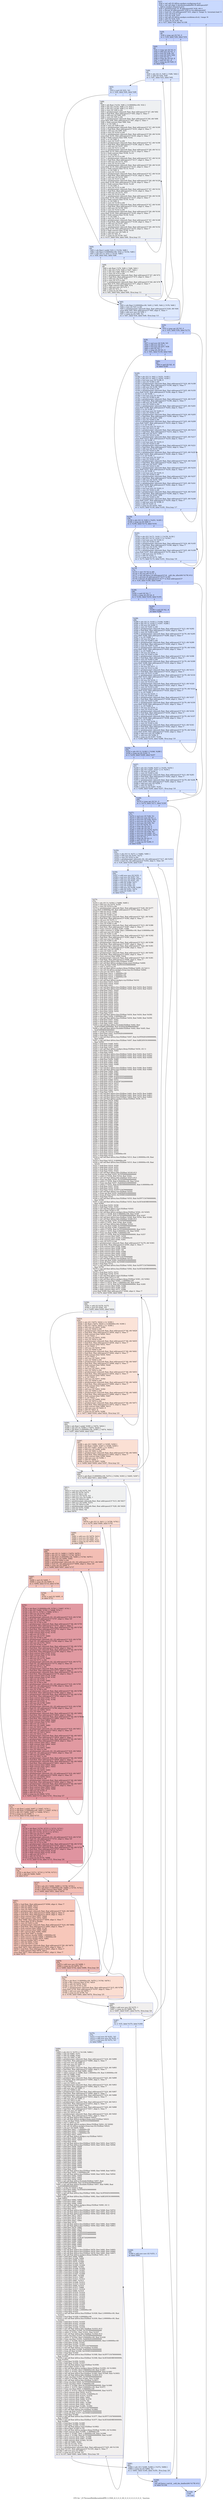digraph "CFG for '_Z17forwardPathKerneliiiiiifPfS_S_PiS0_iS_S_S_S_S0_S_S_S_S_S_S_S_S_S_' function" {
	label="CFG for '_Z17forwardPathKerneliiiiiifPfS_S_PiS0_iS_S_S_S_S0_S_S_S_S_S_S_S_S_S_' function";

	Node0x61aa9b0 [shape=record,color="#3d50c3ff", style=filled, fillcolor="#85a8fc70",label="{%27:\l  %28 = tail call i32 @llvm.amdgcn.workgroup.id.x()\l  %29 = tail call align 4 dereferenceable(64) i8 addrspace(4)*\l... @llvm.amdgcn.dispatch.ptr()\l  %30 = getelementptr i8, i8 addrspace(4)* %29, i64 4\l  %31 = bitcast i8 addrspace(4)* %30 to i16 addrspace(4)*\l  %32 = load i16, i16 addrspace(4)* %31, align 4, !range !4, !invariant.load !5\l  %33 = zext i16 %32 to i32\l  %34 = mul i32 %28, %33\l  %35 = tail call i32 @llvm.amdgcn.workitem.id.x(), !range !6\l  %36 = add i32 %34, %35\l  %37 = icmp slt i32 %36, %0\l  br i1 %37, label %38, label %1108\l|{<s0>T|<s1>F}}"];
	Node0x61aa9b0:s0 -> Node0x61ac990;
	Node0x61aa9b0:s1 -> Node0x61aca20;
	Node0x61ac990 [shape=record,color="#3d50c3ff", style=filled, fillcolor="#779af770",label="{%38:\l38:                                               \l  %39 = icmp sgt i32 %2, 0\l  br i1 %39, label %40, label %54\l|{<s0>T|<s1>F}}"];
	Node0x61ac990:s0 -> Node0x61acbf0;
	Node0x61ac990:s1 -> Node0x61acc40;
	Node0x61acbf0 [shape=record,color="#3d50c3ff", style=filled, fillcolor="#6c8ff170",label="{%40:\l40:                                               \l  %41 = icmp sgt i32 %3, 0\l  %42 = add nsw i32 %1, 1\l  %43 = mul i32 %36, %2\l  %44 = mul i32 %43, %42\l  %45 = and i32 %3, 7\l  %46 = icmp ult i32 %3, 8\l  %47 = and i32 %3, -8\l  %48 = icmp eq i32 %45, 0\l  br label %49\l}"];
	Node0x61acbf0 -> Node0x61ad230;
	Node0x61ad230 [shape=record,color="#3d50c3ff", style=filled, fillcolor="#b2ccfb70",label="{%49:\l49:                                               \l  %50 = phi i32 [ 0, %40 ], [ %86, %82 ]\l  %51 = add i32 %50, %44\l  br i1 %41, label %52, label %82\l|{<s0>T|<s1>F}}"];
	Node0x61ad230:s0 -> Node0x61ad4f0;
	Node0x61ad230:s1 -> Node0x61ad320;
	Node0x61ad4f0 [shape=record,color="#3d50c3ff", style=filled, fillcolor="#a7c5fe70",label="{%52:\l52:                                               \l  %53 = mul i32 %51, %3\l  br i1 %46, label %64, label %88\l|{<s0>T|<s1>F}}"];
	Node0x61ad4f0:s0 -> Node0x61ad6c0;
	Node0x61ad4f0:s1 -> Node0x61ad710;
	Node0x61acc40 [shape=record,color="#3d50c3ff", style=filled, fillcolor="#779af770",label="{%54:\l54:                                               \l  %55 = icmp sgt i32 %5, 0\l  br i1 %55, label %56, label %174\l|{<s0>T|<s1>F}}"];
	Node0x61acc40:s0 -> Node0x61ad8e0;
	Node0x61acc40:s1 -> Node0x61ad930;
	Node0x61ad8e0 [shape=record,color="#3d50c3ff", style=filled, fillcolor="#6c8ff170",label="{%56:\l56:                                               \l  %57 = mul nsw i32 %36, %5\l  %58 = add nsw i32 %1, 1\l  %59 = mul nsw i32 %57, %58\l  %60 = and i32 %5, 7\l  %61 = icmp ult i32 %5, 8\l  br i1 %61, label %158, label %62\l|{<s0>T|<s1>F}}"];
	Node0x61ad8e0:s0 -> Node0x61add40;
	Node0x61ad8e0:s1 -> Node0x61add90;
	Node0x61add90 [shape=record,color="#3d50c3ff", style=filled, fillcolor="#6282ea70",label="{%62:\l62:                                               \l  %63 = and i32 %5, -8\l  br label %185\l}"];
	Node0x61add90 -> Node0x61adf60;
	Node0x61ad6c0 [shape=record,color="#3d50c3ff", style=filled, fillcolor="#a7c5fe70",label="{%64:\l64:                                               \l  %65 = phi float [ undef, %52 ], [ %154, %88 ]\l  %66 = phi float [ 0.000000e+00, %52 ], [ %154, %88 ]\l  %67 = phi i32 [ 0, %52 ], [ %155, %88 ]\l  br i1 %48, label %82, label %68\l|{<s0>T|<s1>F}}"];
	Node0x61ad6c0:s0 -> Node0x61ad320;
	Node0x61ad6c0:s1 -> Node0x61af340;
	Node0x61af340 [shape=record,color="#3d50c3ff", style=filled, fillcolor="#dbdcde70",label="{%68:\l68:                                               \l  %69 = phi float [ %78, %68 ], [ %66, %64 ]\l  %70 = phi i32 [ %79, %68 ], [ %67, %64 ]\l  %71 = phi i32 [ %80, %68 ], [ 0, %64 ]\l  %72 = zext i32 %70 to i64\l  %73 = getelementptr inbounds float, float addrspace(1)* %7, i64 %72\l  %74 = load float, float addrspace(1)* %73, align 4, !tbaa !7\l  %75 = add nsw i32 %70, %53\l  %76 = sext i32 %75 to i64\l  %77 = getelementptr inbounds float, float addrspace(1)* %8, i64 %76\l  store float %74, float addrspace(1)* %77, align 4, !tbaa !7\l  %78 = fadd contract float %69, %74\l  %79 = add nuw nsw i32 %70, 1\l  %80 = add i32 %71, 1\l  %81 = icmp eq i32 %80, %45\l  br i1 %81, label %82, label %68, !llvm.loop !11\l|{<s0>T|<s1>F}}"];
	Node0x61af340:s0 -> Node0x61ad320;
	Node0x61af340:s1 -> Node0x61af340;
	Node0x61ad320 [shape=record,color="#3d50c3ff", style=filled, fillcolor="#b2ccfb70",label="{%82:\l82:                                               \l  %83 = phi float [ 0.000000e+00, %49 ], [ %65, %64 ], [ %78, %68 ]\l  %84 = sext i32 %51 to i64\l  %85 = getelementptr inbounds float, float addrspace(1)* %26, i64 %84\l  store float %83, float addrspace(1)* %85, align 4, !tbaa !7\l  %86 = add nuw nsw i32 %50, 1\l  %87 = icmp eq i32 %86, %2\l  br i1 %87, label %54, label %49, !llvm.loop !13\l|{<s0>T|<s1>F}}"];
	Node0x61ad320:s0 -> Node0x61acc40;
	Node0x61ad320:s1 -> Node0x61ad230;
	Node0x61ad710 [shape=record,color="#3d50c3ff", style=filled, fillcolor="#d9dce170",label="{%88:\l88:                                               \l  %89 = phi float [ %154, %88 ], [ 0.000000e+00, %52 ]\l  %90 = phi i32 [ %155, %88 ], [ 0, %52 ]\l  %91 = phi i32 [ %156, %88 ], [ 0, %52 ]\l  %92 = zext i32 %90 to i64\l  %93 = getelementptr inbounds float, float addrspace(1)* %7, i64 %92\l  %94 = load float, float addrspace(1)* %93, align 4, !tbaa !7\l  %95 = add nsw i32 %90, %53\l  %96 = sext i32 %95 to i64\l  %97 = getelementptr inbounds float, float addrspace(1)* %8, i64 %96\l  store float %94, float addrspace(1)* %97, align 4, !tbaa !7\l  %98 = fadd contract float %89, %94\l  %99 = or i32 %90, 1\l  %100 = zext i32 %99 to i64\l  %101 = getelementptr inbounds float, float addrspace(1)* %7, i64 %100\l  %102 = load float, float addrspace(1)* %101, align 4, !tbaa !7\l  %103 = add nsw i32 %99, %53\l  %104 = sext i32 %103 to i64\l  %105 = getelementptr inbounds float, float addrspace(1)* %8, i64 %104\l  store float %102, float addrspace(1)* %105, align 4, !tbaa !7\l  %106 = fadd contract float %98, %102\l  %107 = or i32 %90, 2\l  %108 = zext i32 %107 to i64\l  %109 = getelementptr inbounds float, float addrspace(1)* %7, i64 %108\l  %110 = load float, float addrspace(1)* %109, align 4, !tbaa !7\l  %111 = add nsw i32 %107, %53\l  %112 = sext i32 %111 to i64\l  %113 = getelementptr inbounds float, float addrspace(1)* %8, i64 %112\l  store float %110, float addrspace(1)* %113, align 4, !tbaa !7\l  %114 = fadd contract float %106, %110\l  %115 = or i32 %90, 3\l  %116 = zext i32 %115 to i64\l  %117 = getelementptr inbounds float, float addrspace(1)* %7, i64 %116\l  %118 = load float, float addrspace(1)* %117, align 4, !tbaa !7\l  %119 = add nsw i32 %115, %53\l  %120 = sext i32 %119 to i64\l  %121 = getelementptr inbounds float, float addrspace(1)* %8, i64 %120\l  store float %118, float addrspace(1)* %121, align 4, !tbaa !7\l  %122 = fadd contract float %114, %118\l  %123 = or i32 %90, 4\l  %124 = zext i32 %123 to i64\l  %125 = getelementptr inbounds float, float addrspace(1)* %7, i64 %124\l  %126 = load float, float addrspace(1)* %125, align 4, !tbaa !7\l  %127 = add nsw i32 %123, %53\l  %128 = sext i32 %127 to i64\l  %129 = getelementptr inbounds float, float addrspace(1)* %8, i64 %128\l  store float %126, float addrspace(1)* %129, align 4, !tbaa !7\l  %130 = fadd contract float %122, %126\l  %131 = or i32 %90, 5\l  %132 = zext i32 %131 to i64\l  %133 = getelementptr inbounds float, float addrspace(1)* %7, i64 %132\l  %134 = load float, float addrspace(1)* %133, align 4, !tbaa !7\l  %135 = add nsw i32 %131, %53\l  %136 = sext i32 %135 to i64\l  %137 = getelementptr inbounds float, float addrspace(1)* %8, i64 %136\l  store float %134, float addrspace(1)* %137, align 4, !tbaa !7\l  %138 = fadd contract float %130, %134\l  %139 = or i32 %90, 6\l  %140 = zext i32 %139 to i64\l  %141 = getelementptr inbounds float, float addrspace(1)* %7, i64 %140\l  %142 = load float, float addrspace(1)* %141, align 4, !tbaa !7\l  %143 = add nsw i32 %139, %53\l  %144 = sext i32 %143 to i64\l  %145 = getelementptr inbounds float, float addrspace(1)* %8, i64 %144\l  store float %142, float addrspace(1)* %145, align 4, !tbaa !7\l  %146 = fadd contract float %138, %142\l  %147 = or i32 %90, 7\l  %148 = zext i32 %147 to i64\l  %149 = getelementptr inbounds float, float addrspace(1)* %7, i64 %148\l  %150 = load float, float addrspace(1)* %149, align 4, !tbaa !7\l  %151 = add nsw i32 %147, %53\l  %152 = sext i32 %151 to i64\l  %153 = getelementptr inbounds float, float addrspace(1)* %8, i64 %152\l  store float %150, float addrspace(1)* %153, align 4, !tbaa !7\l  %154 = fadd contract float %146, %150\l  %155 = add nuw nsw i32 %90, 8\l  %156 = add i32 %91, 8\l  %157 = icmp eq i32 %156, %47\l  br i1 %157, label %64, label %88, !llvm.loop !15\l|{<s0>T|<s1>F}}"];
	Node0x61ad710:s0 -> Node0x61ad6c0;
	Node0x61ad710:s1 -> Node0x61ad710;
	Node0x61add40 [shape=record,color="#3d50c3ff", style=filled, fillcolor="#6c8ff170",label="{%158:\l158:                                              \l  %159 = phi i32 [ 0, %56 ], [ %251, %185 ]\l  %160 = icmp eq i32 %60, 0\l  br i1 %160, label %174, label %161\l|{<s0>T|<s1>F}}"];
	Node0x61add40:s0 -> Node0x61ad930;
	Node0x61add40:s1 -> Node0x61b3ba0;
	Node0x61b3ba0 [shape=record,color="#3d50c3ff", style=filled, fillcolor="#a7c5fe70",label="{%161:\l161:                                              \l  %162 = phi i32 [ %171, %161 ], [ %159, %158 ]\l  %163 = phi i32 [ %172, %161 ], [ 0, %158 ]\l  %164 = mul nuw nsw i32 %162, 6\l  %165 = zext i32 %164 to i64\l  %166 = getelementptr inbounds float, float addrspace(1)* %16, i64 %165\l  %167 = load float, float addrspace(1)* %166, align 4, !tbaa !7\l  %168 = add nsw i32 %162, %59\l  %169 = sext i32 %168 to i64\l  %170 = getelementptr inbounds float, float addrspace(1)* %25, i64 %169\l  store float %167, float addrspace(1)* %170, align 4, !tbaa !7\l  %171 = add nuw nsw i32 %162, 1\l  %172 = add i32 %163, 1\l  %173 = icmp eq i32 %172, %60\l  br i1 %173, label %174, label %161, !llvm.loop !16\l|{<s0>T|<s1>F}}"];
	Node0x61b3ba0:s0 -> Node0x61ad930;
	Node0x61b3ba0:s1 -> Node0x61b3ba0;
	Node0x61ad930 [shape=record,color="#3d50c3ff", style=filled, fillcolor="#779af770",label="{%174:\l174:                                              \l  %175 = sext i32 %2 to i64\l  %176 = shl nsw i64 %175, 2\l  %177 = tail call fastcc i8 addrspace(1)* @__ockl_dm_alloc(i64 %176) #12\l  %178 = ptrtoint i8 addrspace(1)* %177 to i64\l  %179 = bitcast i8 addrspace(1)* %177 to float addrspace(1)*\l  br i1 %39, label %180, label %269\l|{<s0>T|<s1>F}}"];
	Node0x61ad930:s0 -> Node0x61b4900;
	Node0x61ad930:s1 -> Node0x61b4990;
	Node0x61b4900 [shape=record,color="#3d50c3ff", style=filled, fillcolor="#6c8ff170",label="{%180:\l180:                                              \l  %181 = and i32 %2, 7\l  %182 = icmp ult i32 %2, 8\l  br i1 %182, label %254, label %183\l|{<s0>T|<s1>F}}"];
	Node0x61b4900:s0 -> Node0x61b4bf0;
	Node0x61b4900:s1 -> Node0x61b4c40;
	Node0x61b4c40 [shape=record,color="#3d50c3ff", style=filled, fillcolor="#6282ea70",label="{%183:\l183:                                              \l  %184 = and i32 %2, -8\l  br label %288\l}"];
	Node0x61b4c40 -> Node0x61b4e10;
	Node0x61adf60 [shape=record,color="#3d50c3ff", style=filled, fillcolor="#a5c3fe70",label="{%185:\l185:                                              \l  %186 = phi i32 [ 0, %62 ], [ %251, %185 ]\l  %187 = phi i32 [ 0, %62 ], [ %252, %185 ]\l  %188 = mul nuw nsw i32 %186, 6\l  %189 = zext i32 %188 to i64\l  %190 = getelementptr inbounds float, float addrspace(1)* %16, i64 %189\l  %191 = load float, float addrspace(1)* %190, align 4, !tbaa !7\l  %192 = add nsw i32 %186, %59\l  %193 = sext i32 %192 to i64\l  %194 = getelementptr inbounds float, float addrspace(1)* %25, i64 %193\l  store float %191, float addrspace(1)* %194, align 4, !tbaa !7\l  %195 = or i32 %186, 1\l  %196 = mul nuw nsw i32 %195, 6\l  %197 = zext i32 %196 to i64\l  %198 = getelementptr inbounds float, float addrspace(1)* %16, i64 %197\l  %199 = load float, float addrspace(1)* %198, align 4, !tbaa !7\l  %200 = add nsw i32 %195, %59\l  %201 = sext i32 %200 to i64\l  %202 = getelementptr inbounds float, float addrspace(1)* %25, i64 %201\l  store float %199, float addrspace(1)* %202, align 4, !tbaa !7\l  %203 = or i32 %186, 2\l  %204 = mul nuw nsw i32 %203, 6\l  %205 = zext i32 %204 to i64\l  %206 = getelementptr inbounds float, float addrspace(1)* %16, i64 %205\l  %207 = load float, float addrspace(1)* %206, align 4, !tbaa !7\l  %208 = add nsw i32 %203, %59\l  %209 = sext i32 %208 to i64\l  %210 = getelementptr inbounds float, float addrspace(1)* %25, i64 %209\l  store float %207, float addrspace(1)* %210, align 4, !tbaa !7\l  %211 = or i32 %186, 3\l  %212 = mul nuw nsw i32 %211, 6\l  %213 = zext i32 %212 to i64\l  %214 = getelementptr inbounds float, float addrspace(1)* %16, i64 %213\l  %215 = load float, float addrspace(1)* %214, align 4, !tbaa !7\l  %216 = add nsw i32 %211, %59\l  %217 = sext i32 %216 to i64\l  %218 = getelementptr inbounds float, float addrspace(1)* %25, i64 %217\l  store float %215, float addrspace(1)* %218, align 4, !tbaa !7\l  %219 = or i32 %186, 4\l  %220 = mul nuw nsw i32 %219, 6\l  %221 = zext i32 %220 to i64\l  %222 = getelementptr inbounds float, float addrspace(1)* %16, i64 %221\l  %223 = load float, float addrspace(1)* %222, align 4, !tbaa !7\l  %224 = add nsw i32 %219, %59\l  %225 = sext i32 %224 to i64\l  %226 = getelementptr inbounds float, float addrspace(1)* %25, i64 %225\l  store float %223, float addrspace(1)* %226, align 4, !tbaa !7\l  %227 = or i32 %186, 5\l  %228 = mul nuw nsw i32 %227, 6\l  %229 = zext i32 %228 to i64\l  %230 = getelementptr inbounds float, float addrspace(1)* %16, i64 %229\l  %231 = load float, float addrspace(1)* %230, align 4, !tbaa !7\l  %232 = add nsw i32 %227, %59\l  %233 = sext i32 %232 to i64\l  %234 = getelementptr inbounds float, float addrspace(1)* %25, i64 %233\l  store float %231, float addrspace(1)* %234, align 4, !tbaa !7\l  %235 = or i32 %186, 6\l  %236 = mul nuw nsw i32 %235, 6\l  %237 = zext i32 %236 to i64\l  %238 = getelementptr inbounds float, float addrspace(1)* %16, i64 %237\l  %239 = load float, float addrspace(1)* %238, align 4, !tbaa !7\l  %240 = add nsw i32 %235, %59\l  %241 = sext i32 %240 to i64\l  %242 = getelementptr inbounds float, float addrspace(1)* %25, i64 %241\l  store float %239, float addrspace(1)* %242, align 4, !tbaa !7\l  %243 = or i32 %186, 7\l  %244 = mul nuw nsw i32 %243, 6\l  %245 = zext i32 %244 to i64\l  %246 = getelementptr inbounds float, float addrspace(1)* %16, i64 %245\l  %247 = load float, float addrspace(1)* %246, align 4, !tbaa !7\l  %248 = add nsw i32 %243, %59\l  %249 = sext i32 %248 to i64\l  %250 = getelementptr inbounds float, float addrspace(1)* %25, i64 %249\l  store float %247, float addrspace(1)* %250, align 4, !tbaa !7\l  %251 = add nuw nsw i32 %186, 8\l  %252 = add i32 %187, 8\l  %253 = icmp eq i32 %252, %63\l  br i1 %253, label %158, label %185, !llvm.loop !17\l|{<s0>T|<s1>F}}"];
	Node0x61adf60:s0 -> Node0x61add40;
	Node0x61adf60:s1 -> Node0x61adf60;
	Node0x61b4bf0 [shape=record,color="#3d50c3ff", style=filled, fillcolor="#6c8ff170",label="{%254:\l254:                                              \l  %255 = phi i32 [ 0, %180 ], [ %346, %288 ]\l  %256 = icmp eq i32 %181, 0\l  br i1 %256, label %269, label %257\l|{<s0>T|<s1>F}}"];
	Node0x61b4bf0:s0 -> Node0x61b4990;
	Node0x61b4bf0:s1 -> Node0x61b2310;
	Node0x61b2310 [shape=record,color="#3d50c3ff", style=filled, fillcolor="#a7c5fe70",label="{%257:\l257:                                              \l  %258 = phi i32 [ %266, %257 ], [ %255, %254 ]\l  %259 = phi i32 [ %267, %257 ], [ 0, %254 ]\l  %260 = shl nsw i32 %258, 3\l  %261 = zext i32 %260 to i64\l  %262 = getelementptr inbounds float, float addrspace(1)* %13, i64 %261\l  %263 = load float, float addrspace(1)* %262, align 4, !tbaa !7\l  %264 = zext i32 %258 to i64\l  %265 = getelementptr inbounds float, float addrspace(1)* %179, i64 %264\l  store float %263, float addrspace(1)* %265, align 4, !tbaa !7\l  %266 = add nuw nsw i32 %258, 1\l  %267 = add i32 %259, 1\l  %268 = icmp eq i32 %267, %181\l  br i1 %268, label %269, label %257, !llvm.loop !18\l|{<s0>T|<s1>F}}"];
	Node0x61b2310:s0 -> Node0x61b4990;
	Node0x61b2310:s1 -> Node0x61b2310;
	Node0x61b4990 [shape=record,color="#3d50c3ff", style=filled, fillcolor="#779af770",label="{%269:\l269:                                              \l  %270 = icmp sgt i32 %1, 0\l  br i1 %270, label %271, label %349\l|{<s0>T|<s1>F}}"];
	Node0x61b4990:s0 -> Node0x61b8ce0;
	Node0x61b4990:s1 -> Node0x61b8d30;
	Node0x61b8ce0 [shape=record,color="#3d50c3ff", style=filled, fillcolor="#6c8ff170",label="{%271:\l271:                                              \l  %272 = mul nsw i32 %36, %1\l  %273 = add nuw nsw i32 %1, 1\l  %274 = mul nsw i32 %36, %273\l  %275 = mul nsw i32 %274, %2\l  %276 = mul nsw i32 %36, %2\l  %277 = mul i32 %276, %1\l  %278 = icmp sgt i32 %3, 0\l  %279 = icmp sgt i32 %4, 0\l  %280 = mul nsw i32 %276, %273\l  %281 = mul nsw i32 %36, %5\l  %282 = mul nsw i32 %281, %1\l  %283 = mul nsw i32 %281, %273\l  %284 = and i32 %3, 7\l  %285 = icmp ult i32 %3, 8\l  %286 = and i32 %3, -8\l  %287 = icmp eq i32 %284, 0\l  br label %350\l}"];
	Node0x61b8ce0 -> Node0x61b9770;
	Node0x61b4e10 [shape=record,color="#3d50c3ff", style=filled, fillcolor="#a5c3fe70",label="{%288:\l288:                                              \l  %289 = phi i32 [ 0, %183 ], [ %346, %288 ]\l  %290 = phi i32 [ 0, %183 ], [ %347, %288 ]\l  %291 = shl nsw i32 %289, 3\l  %292 = zext i32 %291 to i64\l  %293 = getelementptr inbounds float, float addrspace(1)* %13, i64 %292\l  %294 = load float, float addrspace(1)* %293, align 4, !tbaa !7\l  %295 = zext i32 %289 to i64\l  %296 = getelementptr inbounds float, float addrspace(1)* %179, i64 %295\l  store float %294, float addrspace(1)* %296, align 4, !tbaa !7\l  %297 = or i32 %289, 1\l  %298 = shl nsw i32 %297, 3\l  %299 = zext i32 %298 to i64\l  %300 = getelementptr inbounds float, float addrspace(1)* %13, i64 %299\l  %301 = load float, float addrspace(1)* %300, align 4, !tbaa !7\l  %302 = zext i32 %297 to i64\l  %303 = getelementptr inbounds float, float addrspace(1)* %179, i64 %302\l  store float %301, float addrspace(1)* %303, align 4, !tbaa !7\l  %304 = or i32 %289, 2\l  %305 = shl nsw i32 %304, 3\l  %306 = zext i32 %305 to i64\l  %307 = getelementptr inbounds float, float addrspace(1)* %13, i64 %306\l  %308 = load float, float addrspace(1)* %307, align 4, !tbaa !7\l  %309 = zext i32 %304 to i64\l  %310 = getelementptr inbounds float, float addrspace(1)* %179, i64 %309\l  store float %308, float addrspace(1)* %310, align 4, !tbaa !7\l  %311 = or i32 %289, 3\l  %312 = shl nsw i32 %311, 3\l  %313 = zext i32 %312 to i64\l  %314 = getelementptr inbounds float, float addrspace(1)* %13, i64 %313\l  %315 = load float, float addrspace(1)* %314, align 4, !tbaa !7\l  %316 = zext i32 %311 to i64\l  %317 = getelementptr inbounds float, float addrspace(1)* %179, i64 %316\l  store float %315, float addrspace(1)* %317, align 4, !tbaa !7\l  %318 = or i32 %289, 4\l  %319 = shl nsw i32 %318, 3\l  %320 = zext i32 %319 to i64\l  %321 = getelementptr inbounds float, float addrspace(1)* %13, i64 %320\l  %322 = load float, float addrspace(1)* %321, align 4, !tbaa !7\l  %323 = zext i32 %318 to i64\l  %324 = getelementptr inbounds float, float addrspace(1)* %179, i64 %323\l  store float %322, float addrspace(1)* %324, align 4, !tbaa !7\l  %325 = or i32 %289, 5\l  %326 = shl nsw i32 %325, 3\l  %327 = zext i32 %326 to i64\l  %328 = getelementptr inbounds float, float addrspace(1)* %13, i64 %327\l  %329 = load float, float addrspace(1)* %328, align 4, !tbaa !7\l  %330 = zext i32 %325 to i64\l  %331 = getelementptr inbounds float, float addrspace(1)* %179, i64 %330\l  store float %329, float addrspace(1)* %331, align 4, !tbaa !7\l  %332 = or i32 %289, 6\l  %333 = shl nsw i32 %332, 3\l  %334 = zext i32 %333 to i64\l  %335 = getelementptr inbounds float, float addrspace(1)* %13, i64 %334\l  %336 = load float, float addrspace(1)* %335, align 4, !tbaa !7\l  %337 = zext i32 %332 to i64\l  %338 = getelementptr inbounds float, float addrspace(1)* %179, i64 %337\l  store float %336, float addrspace(1)* %338, align 4, !tbaa !7\l  %339 = or i32 %289, 7\l  %340 = shl nsw i32 %339, 3\l  %341 = zext i32 %340 to i64\l  %342 = getelementptr inbounds float, float addrspace(1)* %13, i64 %341\l  %343 = load float, float addrspace(1)* %342, align 4, !tbaa !7\l  %344 = zext i32 %339 to i64\l  %345 = getelementptr inbounds float, float addrspace(1)* %179, i64 %344\l  store float %343, float addrspace(1)* %345, align 4, !tbaa !7\l  %346 = add nuw nsw i32 %289, 8\l  %347 = add nuw i32 %290, 8\l  %348 = icmp eq i32 %347, %184\l  br i1 %348, label %254, label %288, !llvm.loop !19\l|{<s0>T|<s1>F}}"];
	Node0x61b4e10:s0 -> Node0x61b4bf0;
	Node0x61b4e10:s1 -> Node0x61b4e10;
	Node0x61b8d30 [shape=record,color="#3d50c3ff", style=filled, fillcolor="#779af770",label="{%349:\l349:                                              \l  tail call fastcc void @__ockl_dm_dealloc(i64 %178) #12\l  br label %1108\l}"];
	Node0x61b8d30 -> Node0x61aca20;
	Node0x61b9770 [shape=record,color="#3d50c3ff", style=filled, fillcolor="#b2ccfb70",label="{%350:\l350:                                              \l  %351 = phi i32 [ 0, %271 ], [ %882, %881 ]\l  %352 = add nsw i32 %351, %272\l  %353 = sext i32 %352 to i64\l  %354 = getelementptr inbounds i32, i32 addrspace(1)* %17, i64 %353\l  %355 = load i32, i32 addrspace(1)* %354, align 4, !tbaa !20\l  br i1 %39, label %356, label %367\l|{<s0>T|<s1>F}}"];
	Node0x61b9770:s0 -> Node0x61bd520;
	Node0x61b9770:s1 -> Node0x61bd5b0;
	Node0x61bd520 [shape=record,color="#3d50c3ff", style=filled, fillcolor="#a7c5fe70",label="{%356:\l356:                                              \l  %357 = add nuw nsw i32 %351, 1\l  %358 = mul nsw i32 %357, %2\l  %359 = add nsw i32 %358, %275\l  %360 = mul nsw i32 %351, %2\l  %361 = add i32 %360, %277\l  %362 = mul i32 %361, %3\l  %363 = mul i32 %359, %3\l  %364 = add nsw i32 %358, %280\l  %365 = add i32 %351, %274\l  %366 = mul i32 %365, %2\l  br label %374\l}"];
	Node0x61bd520 -> Node0x61bdc90;
	Node0x61bd5b0 [shape=record,color="#3d50c3ff", style=filled, fillcolor="#b2ccfb70",label="{%367:\l367:                                              \l  br i1 %55, label %370, label %368\l|{<s0>T|<s1>F}}"];
	Node0x61bd5b0:s0 -> Node0x61bdd50;
	Node0x61bd5b0:s1 -> Node0x61bdda0;
	Node0x61bdda0 [shape=record,color="#3d50c3ff", style=filled, fillcolor="#9ebeff70",label="{%368:\l368:                                              \l  %369 = add nuw nsw i32 %351, 1\l  br label %881\l}"];
	Node0x61bdda0 -> Node0x61bd090;
	Node0x61bdd50 [shape=record,color="#3d50c3ff", style=filled, fillcolor="#a7c5fe70",label="{%370:\l370:                                              \l  %371 = mul nsw i32 %351, %5\l  %372 = add nuw nsw i32 %351, 1\l  %373 = mul nsw i32 %372, %5\l  br label %884\l}"];
	Node0x61bdd50 -> Node0x61be190;
	Node0x61bdc90 [shape=record,color="#3d50c3ff", style=filled, fillcolor="#e0dbd870",label="{%374:\l374:                                              \l  %375 = phi i32 [ 0, %356 ], [ %686, %685 ]\l  %376 = add nsw i32 %375, %359\l  %377 = sext i32 %376 to i64\l  %378 = getelementptr inbounds float, float addrspace(1)* %26, i64 %377\l  store float 0.000000e+00, float addrspace(1)* %378, align 4, !tbaa !7\l  %379 = add i32 %375, %360\l  %380 = add i32 %379, %277\l  %381 = sext i32 %380 to i64\l  %382 = getelementptr inbounds float, float addrspace(1)* %21, i64 %381\l  %383 = load float, float addrspace(1)* %382, align 4, !tbaa !7\l  %384 = shl nsw i32 %375, 3\l  %385 = add nuw nsw i32 %384, 5\l  %386 = zext i32 %385 to i64\l  %387 = getelementptr inbounds float, float addrspace(1)* %13, i64 %386\l  %388 = load float, float addrspace(1)* %387, align 4, !tbaa !7\l  %389 = fcmp contract olt float %383, %388\l  %390 = select contract i1 %389, float 1.000000e+00, float 0.000000e+00\l  %391 = add nuw nsw i32 %384, 1\l  %392 = zext i32 %391 to i64\l  %393 = getelementptr inbounds float, float addrspace(1)* %13, i64 %392\l  %394 = load float, float addrspace(1)* %393, align 4, !tbaa !7\l  %395 = add nuw nsw i32 %384, 4\l  %396 = zext i32 %395 to i64\l  %397 = getelementptr inbounds float, float addrspace(1)* %13, i64 %396\l  %398 = load float, float addrspace(1)* %397, align 4, !tbaa !7\l  %399 = getelementptr inbounds float, float addrspace(1)* %22, i64 %381\l  %400 = load float, float addrspace(1)* %399, align 4, !tbaa !7\l  %401 = add nuw nsw i32 %384, 2\l  %402 = zext i32 %401 to i64\l  %403 = getelementptr inbounds float, float addrspace(1)* %13, i64 %402\l  %404 = load float, float addrspace(1)* %403, align 4, !tbaa !7\l  %405 = fmul contract float %400, %404\l  %406 = getelementptr inbounds float, float addrspace(1)* %23, i64 %381\l  %407 = load float, float addrspace(1)* %406, align 4, !tbaa !7\l  %408 = tail call float @llvm.fabs.f32(float %388)\l  %409 = tail call float @llvm.amdgcn.frexp.mant.f32(float %408)\l  %410 = fcmp olt float %409, 0x3FE5555560000000\l  %411 = zext i1 %410 to i32\l  %412 = tail call float @llvm.amdgcn.ldexp.f32(float %409, i32 %411)\l  %413 = tail call i32 @llvm.amdgcn.frexp.exp.i32.f32(float %408)\l  %414 = sub nsw i32 %413, %411\l  %415 = fadd float %412, -1.000000e+00\l  %416 = fadd float %412, 1.000000e+00\l  %417 = fadd float %416, -1.000000e+00\l  %418 = fsub float %412, %417\l  %419 = tail call float @llvm.amdgcn.rcp.f32(float %416)\l  %420 = fmul float %415, %419\l  %421 = fmul float %416, %420\l  %422 = fneg float %421\l  %423 = tail call float @llvm.fma.f32(float %420, float %416, float %422)\l  %424 = tail call float @llvm.fma.f32(float %420, float %418, float %423)\l  %425 = fadd float %421, %424\l  %426 = fsub float %425, %421\l  %427 = fsub float %424, %426\l  %428 = fsub float %415, %425\l  %429 = fsub float %415, %428\l  %430 = fsub float %429, %425\l  %431 = fsub float %430, %427\l  %432 = fadd float %428, %431\l  %433 = fmul float %419, %432\l  %434 = fadd float %420, %433\l  %435 = fsub float %434, %420\l  %436 = fsub float %433, %435\l  %437 = fmul float %434, %434\l  %438 = fneg float %437\l  %439 = tail call float @llvm.fma.f32(float %434, float %434, float %438)\l  %440 = fmul float %436, 2.000000e+00\l  %441 = tail call float @llvm.fma.f32(float %434, float %440, float %439)\l  %442 = fadd float %437, %441\l  %443 = fsub float %442, %437\l  %444 = fsub float %441, %443\l  %445 = tail call float @llvm.fmuladd.f32(float %442, float\l... 0x3FCED89C20000000, float 0x3FD23E9880000000)\l  %446 = tail call float @llvm.fmuladd.f32(float %442, float %445, float\l... 0x3FD999BDE0000000)\l  %447 = sitofp i32 %414 to float\l  %448 = fmul float %447, 0x3FE62E4300000000\l  %449 = fneg float %448\l  %450 = tail call float @llvm.fma.f32(float %447, float 0x3FE62E4300000000,\l... float %449)\l  %451 = tail call float @llvm.fma.f32(float %447, float 0xBE205C6100000000,\l... float %450)\l  %452 = fadd float %448, %451\l  %453 = fsub float %452, %448\l  %454 = fsub float %451, %453\l  %455 = tail call float @llvm.amdgcn.ldexp.f32(float %434, i32 1)\l  %456 = fmul float %434, %442\l  %457 = fneg float %456\l  %458 = tail call float @llvm.fma.f32(float %442, float %434, float %457)\l  %459 = tail call float @llvm.fma.f32(float %442, float %436, float %458)\l  %460 = tail call float @llvm.fma.f32(float %444, float %434, float %459)\l  %461 = fadd float %456, %460\l  %462 = fsub float %461, %456\l  %463 = fsub float %460, %462\l  %464 = fmul float %442, %446\l  %465 = fneg float %464\l  %466 = tail call float @llvm.fma.f32(float %442, float %446, float %465)\l  %467 = tail call float @llvm.fma.f32(float %444, float %446, float %466)\l  %468 = fadd float %464, %467\l  %469 = fsub float %468, %464\l  %470 = fsub float %467, %469\l  %471 = fadd float %468, 0x3FE5555540000000\l  %472 = fadd float %471, 0xBFE5555540000000\l  %473 = fsub float %468, %472\l  %474 = fadd float %470, 0x3E2E720200000000\l  %475 = fadd float %474, %473\l  %476 = fadd float %471, %475\l  %477 = fsub float %476, %471\l  %478 = fsub float %475, %477\l  %479 = fmul float %461, %476\l  %480 = fneg float %479\l  %481 = tail call float @llvm.fma.f32(float %461, float %476, float %480)\l  %482 = tail call float @llvm.fma.f32(float %461, float %478, float %481)\l  %483 = tail call float @llvm.fma.f32(float %463, float %476, float %482)\l  %484 = tail call float @llvm.amdgcn.ldexp.f32(float %436, i32 1)\l  %485 = fadd float %479, %483\l  %486 = fsub float %485, %479\l  %487 = fsub float %483, %486\l  %488 = fadd float %455, %485\l  %489 = fsub float %488, %455\l  %490 = fsub float %485, %489\l  %491 = fadd float %484, %487\l  %492 = fadd float %491, %490\l  %493 = fadd float %488, %492\l  %494 = fsub float %493, %488\l  %495 = fsub float %492, %494\l  %496 = fadd float %452, %493\l  %497 = fsub float %496, %452\l  %498 = fsub float %496, %497\l  %499 = fsub float %452, %498\l  %500 = fsub float %493, %497\l  %501 = fadd float %500, %499\l  %502 = fadd float %454, %495\l  %503 = fsub float %502, %454\l  %504 = fsub float %502, %503\l  %505 = fsub float %454, %504\l  %506 = fsub float %495, %503\l  %507 = fadd float %506, %505\l  %508 = fadd float %502, %501\l  %509 = fadd float %496, %508\l  %510 = fsub float %509, %496\l  %511 = fsub float %508, %510\l  %512 = fadd float %507, %511\l  %513 = fadd float %509, %512\l  %514 = fsub float %513, %509\l  %515 = fsub float %512, %514\l  %516 = fmul float %513, 2.000000e+00\l  %517 = fneg float %516\l  %518 = tail call float @llvm.fma.f32(float %513, float 2.000000e+00, float\l... %517)\l  %519 = fmul float %513, 0.000000e+00\l  %520 = tail call float @llvm.fma.f32(float %515, float 2.000000e+00, float\l... %519)\l  %521 = fadd float %518, %520\l  %522 = fadd float %516, %521\l  %523 = fsub float %522, %516\l  %524 = fsub float %521, %523\l  %525 = tail call float @llvm.fabs.f32(float %516) #13\l  %526 = fcmp oeq float %525, 0x7FF0000000000000\l  %527 = select i1 %526, float %516, float %522\l  %528 = tail call float @llvm.fabs.f32(float %527) #13\l  %529 = fcmp oeq float %528, 0x7FF0000000000000\l  %530 = select i1 %529, float 0.000000e+00, float %524\l  %531 = fcmp oeq float %527, 0x40562E4300000000\l  %532 = select i1 %531, float 0x3EE0000000000000, float 0.000000e+00\l  %533 = fsub float %527, %532\l  %534 = fadd float %532, %530\l  %535 = fmul float %533, 0x3FF7154760000000\l  %536 = tail call float @llvm.rint.f32(float %535)\l  %537 = fcmp ogt float %533, 0x40562E4300000000\l  %538 = fcmp olt float %533, 0xC059D1DA00000000\l  %539 = fneg float %535\l  %540 = tail call float @llvm.fma.f32(float %533, float 0x3FF7154760000000,\l... float %539)\l  %541 = tail call float @llvm.fma.f32(float %533, float 0x3E54AE0BE0000000,\l... float %540)\l  %542 = fsub float %535, %536\l  %543 = fadd float %541, %542\l  %544 = tail call float @llvm.exp2.f32(float %543)\l  %545 = fptosi float %536 to i32\l  %546 = tail call float @llvm.amdgcn.ldexp.f32(float %544, i32 %545)\l  %547 = select i1 %538, float 0.000000e+00, float %546\l  %548 = select i1 %537, float 0x7FF0000000000000, float %547\l  %549 = tail call float @llvm.fma.f32(float %548, float %534, float %548)\l  %550 = tail call float @llvm.fabs.f32(float %548) #13\l  %551 = fcmp oeq float %550, 0x7FF0000000000000\l  %552 = select i1 %551, float %548, float %549\l  %553 = tail call float @llvm.fabs.f32(float %552)\l  %554 = fcmp oeq float %408, 0x7FF0000000000000\l  %555 = fcmp oeq float %388, 0.000000e+00\l  %556 = select i1 %554, float 0x7FF0000000000000, float %553\l  %557 = select i1 %555, float 0.000000e+00, float %556\l  %558 = fcmp uno float %388, 0.000000e+00\l  %559 = select i1 %558, float 0x7FF8000000000000, float %557\l  %560 = fmul contract float %407, %559\l  %561 = fmul contract float %559, 5.000000e-01\l  %562 = fsub contract float %560, %561\l  %563 = zext i32 %375 to i64\l  %564 = getelementptr inbounds float, float addrspace(1)* %179, i64 %563\l  %565 = load float, float addrspace(1)* %564, align 4, !tbaa !7\l  %566 = fsub contract float %394, %565\l  %567 = fmul contract float %398, %566\l  %568 = fmul contract float %567, %6\l  %569 = fadd contract float %565, %568\l  %570 = fmul contract float %405, %565\l  %571 = fadd contract float %570, %569\l  %572 = fmul float %562, 0x3FF7154760000000\l  %573 = tail call float @llvm.rint.f32(float %572)\l  %574 = fcmp ogt float %562, 0x40562E4300000000\l  %575 = fcmp olt float %562, 0xC059D1DA00000000\l  %576 = fneg float %572\l  %577 = tail call float @llvm.fma.f32(float %562, float 0x3FF7154760000000,\l... float %576)\l  %578 = tail call float @llvm.fma.f32(float %562, float 0x3E54AE0BE0000000,\l... float %577)\l  %579 = fsub float %572, %573\l  %580 = fadd float %578, %579\l  %581 = tail call float @llvm.exp2.f32(float %580)\l  %582 = fptosi float %573 to i32\l  %583 = tail call float @llvm.amdgcn.ldexp.f32(float %581, i32 %582)\l  %584 = fadd contract float %583, -1.000000e+00\l  %585 = select i1 %575, float -1.000000e+00, float %584\l  %586 = select i1 %574, float 0x7FF0000000000000, float %585\l  %587 = fmul contract float %565, %586\l  %588 = fmul contract float %390, %587\l  %589 = fadd contract float %571, %588\l  store float %589, float addrspace(1)* %564, align 4, !tbaa !7\l  br i1 %278, label %590, label %609\l|{<s0>T|<s1>F}}"];
	Node0x61bdc90:s0 -> Node0x61c95b0;
	Node0x61bdc90:s1 -> Node0x61c9600;
	Node0x61c95b0 [shape=record,color="#3d50c3ff", style=filled, fillcolor="#dbdcde70",label="{%590:\l590:                                              \l  %591 = add i32 %379, %275\l  %592 = mul i32 %591, %3\l  br i1 %285, label %593, label %624\l|{<s0>T|<s1>F}}"];
	Node0x61c95b0:s0 -> Node0x61c9860;
	Node0x61c95b0:s1 -> Node0x61c98b0;
	Node0x61c9860 [shape=record,color="#3d50c3ff", style=filled, fillcolor="#dbdcde70",label="{%593:\l593:                                              \l  %594 = phi float [ undef, %590 ], [ %674, %624 ]\l  %595 = phi i32 [ 0, %590 ], [ %675, %624 ]\l  %596 = phi float [ 0.000000e+00, %590 ], [ %674, %624 ]\l  br i1 %287, label %609, label %597\l|{<s0>T|<s1>F}}"];
	Node0x61c9860:s0 -> Node0x61c9600;
	Node0x61c9860:s1 -> Node0x61c9c70;
	Node0x61c9c70 [shape=record,color="#3d50c3ff", style=filled, fillcolor="#f7b99e70",label="{%597:\l597:                                              \l  %598 = phi i32 [ %606, %597 ], [ %595, %593 ]\l  %599 = phi float [ %605, %597 ], [ %596, %593 ]\l  %600 = phi i32 [ %607, %597 ], [ 0, %593 ]\l  %601 = add nsw i32 %598, %592\l  %602 = sext i32 %601 to i64\l  %603 = getelementptr inbounds float, float addrspace(1)* %8, i64 %602\l  %604 = load float, float addrspace(1)* %603, align 4, !tbaa !7\l  %605 = fadd contract float %599, %604\l  %606 = add nuw nsw i32 %598, 1\l  %607 = add i32 %600, 1\l  %608 = icmp eq i32 %607, %284\l  br i1 %608, label %609, label %597, !llvm.loop !22\l|{<s0>T|<s1>F}}"];
	Node0x61c9c70:s0 -> Node0x61c9600;
	Node0x61c9c70:s1 -> Node0x61c9c70;
	Node0x61c9600 [shape=record,color="#3d50c3ff", style=filled, fillcolor="#e0dbd870",label="{%609:\l609:                                              \l  %610 = phi float [ 0.000000e+00, %374 ], [ %594, %593 ], [ %605, %597 ]\l  br i1 %279, label %611, label %685\l|{<s0>T|<s1>F}}"];
	Node0x61c9600:s0 -> Node0x61ca750;
	Node0x61c9600:s1 -> Node0x61be250;
	Node0x61ca750 [shape=record,color="#3d50c3ff", style=filled, fillcolor="#dbdcde70",label="{%611:\l611:                                              \l  %612 = mul nsw i32 %375, %4\l  %613 = add i32 %379, %275\l  %614 = mul i32 %613, %3\l  %615 = mul nsw i32 %375, %3\l  %616 = add nuw nsw i32 %384, 7\l  %617 = zext i32 %616 to i64\l  %618 = getelementptr inbounds float, float addrspace(1)* %13, i64 %617\l  %619 = add nsw i32 %364, %375\l  %620 = sext i32 %619 to i64\l  %621 = getelementptr inbounds float, float addrspace(1)* %26, i64 %620\l  %622 = add i32 %375, %366\l  %623 = mul i32 %622, %4\l  br label %678\l}"];
	Node0x61ca750 -> Node0x61caef0;
	Node0x61c98b0 [shape=record,color="#3d50c3ff", style=filled, fillcolor="#f6bfa670",label="{%624:\l624:                                              \l  %625 = phi i32 [ %675, %624 ], [ 0, %590 ]\l  %626 = phi float [ %674, %624 ], [ 0.000000e+00, %590 ]\l  %627 = phi i32 [ %676, %624 ], [ 0, %590 ]\l  %628 = add nsw i32 %625, %592\l  %629 = sext i32 %628 to i64\l  %630 = getelementptr inbounds float, float addrspace(1)* %8, i64 %629\l  %631 = load float, float addrspace(1)* %630, align 4, !tbaa !7\l  %632 = fadd contract float %626, %631\l  %633 = or i32 %625, 1\l  %634 = add nsw i32 %633, %592\l  %635 = sext i32 %634 to i64\l  %636 = getelementptr inbounds float, float addrspace(1)* %8, i64 %635\l  %637 = load float, float addrspace(1)* %636, align 4, !tbaa !7\l  %638 = fadd contract float %632, %637\l  %639 = or i32 %625, 2\l  %640 = add nsw i32 %639, %592\l  %641 = sext i32 %640 to i64\l  %642 = getelementptr inbounds float, float addrspace(1)* %8, i64 %641\l  %643 = load float, float addrspace(1)* %642, align 4, !tbaa !7\l  %644 = fadd contract float %638, %643\l  %645 = or i32 %625, 3\l  %646 = add nsw i32 %645, %592\l  %647 = sext i32 %646 to i64\l  %648 = getelementptr inbounds float, float addrspace(1)* %8, i64 %647\l  %649 = load float, float addrspace(1)* %648, align 4, !tbaa !7\l  %650 = fadd contract float %644, %649\l  %651 = or i32 %625, 4\l  %652 = add nsw i32 %651, %592\l  %653 = sext i32 %652 to i64\l  %654 = getelementptr inbounds float, float addrspace(1)* %8, i64 %653\l  %655 = load float, float addrspace(1)* %654, align 4, !tbaa !7\l  %656 = fadd contract float %650, %655\l  %657 = or i32 %625, 5\l  %658 = add nsw i32 %657, %592\l  %659 = sext i32 %658 to i64\l  %660 = getelementptr inbounds float, float addrspace(1)* %8, i64 %659\l  %661 = load float, float addrspace(1)* %660, align 4, !tbaa !7\l  %662 = fadd contract float %656, %661\l  %663 = or i32 %625, 6\l  %664 = add nsw i32 %663, %592\l  %665 = sext i32 %664 to i64\l  %666 = getelementptr inbounds float, float addrspace(1)* %8, i64 %665\l  %667 = load float, float addrspace(1)* %666, align 4, !tbaa !7\l  %668 = fadd contract float %662, %667\l  %669 = or i32 %625, 7\l  %670 = add nsw i32 %669, %592\l  %671 = sext i32 %670 to i64\l  %672 = getelementptr inbounds float, float addrspace(1)* %8, i64 %671\l  %673 = load float, float addrspace(1)* %672, align 4, !tbaa !7\l  %674 = fadd contract float %668, %673\l  %675 = add nuw nsw i32 %625, 8\l  %676 = add i32 %627, 8\l  %677 = icmp eq i32 %676, %286\l  br i1 %677, label %593, label %624, !llvm.loop !23\l|{<s0>T|<s1>F}}"];
	Node0x61c98b0:s0 -> Node0x61c9860;
	Node0x61c98b0:s1 -> Node0x61c98b0;
	Node0x61caef0 [shape=record,color="#3d50c3ff", style=filled, fillcolor="#f7b39670",label="{%678:\l678:                                              \l  %679 = phi i32 [ 0, %611 ], [ %708, %702 ]\l  br i1 %278, label %680, label %702\l|{<s0>T|<s1>F}}"];
	Node0x61caef0:s0 -> Node0x61cced0;
	Node0x61caef0:s1 -> Node0x61ccd90;
	Node0x61cced0 [shape=record,color="#3d50c3ff", style=filled, fillcolor="#f7b99e70",label="{%680:\l680:                                              \l  %681 = add nsw i32 %679, %612\l  %682 = mul nsw i32 %681, %3\l  %683 = mul nsw i32 %681, %12\l  %684 = icmp eq i32 %679, %355\l  br label %688\l}"];
	Node0x61cced0 -> Node0x61cd250;
	Node0x61be250 [shape=record,color="#3d50c3ff", style=filled, fillcolor="#e0dbd870",label="{%685:\l685:                                              \l  %686 = add nuw nsw i32 %375, 1\l  %687 = icmp eq i32 %686, %2\l  br i1 %687, label %367, label %374, !llvm.loop !24\l|{<s0>T|<s1>F}}"];
	Node0x61be250:s0 -> Node0x61bd5b0;
	Node0x61be250:s1 -> Node0x61bdc90;
	Node0x61cd250 [shape=record,color="#3d50c3ff", style=filled, fillcolor="#e36c5570",label="{%688:\l688:                                              \l  %689 = phi i32 [ 0, %680 ], [ %879, %878 ]\l  %690 = phi i32 [ 0, %680 ], [ %738, %878 ]\l  %691 = phi float [ 0.000000e+00, %680 ], [ %740, %878 ]\l  %692 = add nsw i32 %689, %682\l  %693 = sext i32 %692 to i64\l  %694 = getelementptr inbounds i32, i32 addrspace(1)* %11, i64 %693\l  %695 = load i32, i32 addrspace(1)* %694, align 4, !tbaa !20\l  %696 = icmp sgt i32 %695, 0\l  br i1 %696, label %697, label %737\l|{<s0>T|<s1>F}}"];
	Node0x61cd250:s0 -> Node0x61ce170;
	Node0x61cd250:s1 -> Node0x61ce200;
	Node0x61ce170 [shape=record,color="#3d50c3ff", style=filled, fillcolor="#e97a5f70",label="{%697:\l697:                                              \l  %698 = and i32 %695, 7\l  %699 = icmp ult i32 %695, 8\l  br i1 %699, label %710, label %700\l|{<s0>T|<s1>F}}"];
	Node0x61ce170:s0 -> Node0x61ce460;
	Node0x61ce170:s1 -> Node0x61ce4b0;
	Node0x61ce4b0 [shape=record,color="#3d50c3ff", style=filled, fillcolor="#f08b6e70",label="{%700:\l700:                                              \l  %701 = and i32 %695, -8\l  br label %741\l}"];
	Node0x61ce4b0 -> Node0x61ce680;
	Node0x61ccd90 [shape=record,color="#3d50c3ff", style=filled, fillcolor="#f7b39670",label="{%702:\l702:                                              \l  %703 = phi float [ 0.000000e+00, %678 ], [ %740, %878 ]\l  %704 = fdiv contract float %703, %610\l  %705 = add i32 %679, %623\l  %706 = sext i32 %705 to i64\l  %707 = getelementptr inbounds float, float addrspace(1)* %15, i64 %706\l  store float %704, float addrspace(1)* %707, align 4, !tbaa !7\l  %708 = add nuw nsw i32 %679, 1\l  %709 = icmp eq i32 %708, %4\l  br i1 %709, label %685, label %678, !llvm.loop !25\l|{<s0>T|<s1>F}}"];
	Node0x61ccd90:s0 -> Node0x61be250;
	Node0x61ccd90:s1 -> Node0x61caef0;
	Node0x61ce460 [shape=record,color="#3d50c3ff", style=filled, fillcolor="#e97a5f70",label="{%710:\l710:                                              \l  %711 = phi float [ undef, %697 ], [ %847, %741 ]\l  %712 = phi float [ 0.000000e+00, %697 ], [ %847, %741 ]\l  %713 = phi i32 [ %690, %697 ], [ %848, %741 ]\l  %714 = icmp eq i32 %698, 0\l  br i1 %714, label %734, label %715\l|{<s0>T|<s1>F}}"];
	Node0x61ce460:s0 -> Node0x61cf020;
	Node0x61ce460:s1 -> Node0x61cf0b0;
	Node0x61cf0b0 [shape=record,color="#b70d28ff", style=filled, fillcolor="#b70d2870",label="{%715:\l715:                                              \l  %716 = phi float [ %730, %715 ], [ %712, %710 ]\l  %717 = phi i32 [ %731, %715 ], [ %713, %710 ]\l  %718 = phi i32 [ %732, %715 ], [ 0, %710 ]\l  %719 = add nsw i32 %717, %683\l  %720 = sext i32 %719 to i64\l  %721 = getelementptr inbounds i32, i32 addrspace(1)* %10, i64 %720\l  %722 = load i32, i32 addrspace(1)* %721, align 4, !tbaa !20\l  %723 = add nsw i32 %722, %614\l  %724 = sext i32 %723 to i64\l  %725 = getelementptr inbounds float, float addrspace(1)* %8, i64 %724\l  %726 = load float, float addrspace(1)* %725, align 4, !tbaa !7\l  %727 = getelementptr inbounds float, float addrspace(1)* %9, i64 %720\l  %728 = load float, float addrspace(1)* %727, align 4, !tbaa !7\l  %729 = fmul contract float %726, %728\l  %730 = fadd contract float %716, %729\l  %731 = add nsw i32 %717, 1\l  %732 = add i32 %718, 1\l  %733 = icmp eq i32 %732, %698\l  br i1 %733, label %734, label %715, !llvm.loop !26\l|{<s0>T|<s1>F}}"];
	Node0x61cf0b0:s0 -> Node0x61cf020;
	Node0x61cf0b0:s1 -> Node0x61cf0b0;
	Node0x61cf020 [shape=record,color="#3d50c3ff", style=filled, fillcolor="#e97a5f70",label="{%734:\l734:                                              \l  %735 = phi float [ %711, %710 ], [ %730, %715 ]\l  %736 = add i32 %690, %695\l  br label %737\l}"];
	Node0x61cf020 -> Node0x61ce200;
	Node0x61ce200 [shape=record,color="#3d50c3ff", style=filled, fillcolor="#e36c5570",label="{%737:\l737:                                              \l  %738 = phi i32 [ %690, %688 ], [ %736, %734 ]\l  %739 = phi float [ 0.000000e+00, %688 ], [ %735, %734 ]\l  %740 = fadd contract float %691, %739\l  br i1 %684, label %851, label %878\l|{<s0>T|<s1>F}}"];
	Node0x61ce200:s0 -> Node0x61d01b0;
	Node0x61ce200:s1 -> Node0x61cd5a0;
	Node0x61ce680 [shape=record,color="#b70d28ff", style=filled, fillcolor="#bb1b2c70",label="{%741:\l741:                                              \l  %742 = phi float [ 0.000000e+00, %700 ], [ %847, %741 ]\l  %743 = phi i32 [ %690, %700 ], [ %848, %741 ]\l  %744 = phi i32 [ 0, %700 ], [ %849, %741 ]\l  %745 = add nsw i32 %743, %683\l  %746 = sext i32 %745 to i64\l  %747 = getelementptr inbounds i32, i32 addrspace(1)* %10, i64 %746\l  %748 = load i32, i32 addrspace(1)* %747, align 4, !tbaa !20\l  %749 = add nsw i32 %748, %614\l  %750 = sext i32 %749 to i64\l  %751 = getelementptr inbounds float, float addrspace(1)* %8, i64 %750\l  %752 = load float, float addrspace(1)* %751, align 4, !tbaa !7\l  %753 = getelementptr inbounds float, float addrspace(1)* %9, i64 %746\l  %754 = load float, float addrspace(1)* %753, align 4, !tbaa !7\l  %755 = fmul contract float %752, %754\l  %756 = fadd contract float %742, %755\l  %757 = add nsw i32 %743, 1\l  %758 = add nsw i32 %757, %683\l  %759 = sext i32 %758 to i64\l  %760 = getelementptr inbounds i32, i32 addrspace(1)* %10, i64 %759\l  %761 = load i32, i32 addrspace(1)* %760, align 4, !tbaa !20\l  %762 = add nsw i32 %761, %614\l  %763 = sext i32 %762 to i64\l  %764 = getelementptr inbounds float, float addrspace(1)* %8, i64 %763\l  %765 = load float, float addrspace(1)* %764, align 4, !tbaa !7\l  %766 = getelementptr inbounds float, float addrspace(1)* %9, i64 %759\l  %767 = load float, float addrspace(1)* %766, align 4, !tbaa !7\l  %768 = fmul contract float %765, %767\l  %769 = fadd contract float %756, %768\l  %770 = add nsw i32 %743, 2\l  %771 = add nsw i32 %770, %683\l  %772 = sext i32 %771 to i64\l  %773 = getelementptr inbounds i32, i32 addrspace(1)* %10, i64 %772\l  %774 = load i32, i32 addrspace(1)* %773, align 4, !tbaa !20\l  %775 = add nsw i32 %774, %614\l  %776 = sext i32 %775 to i64\l  %777 = getelementptr inbounds float, float addrspace(1)* %8, i64 %776\l  %778 = load float, float addrspace(1)* %777, align 4, !tbaa !7\l  %779 = getelementptr inbounds float, float addrspace(1)* %9, i64 %772\l  %780 = load float, float addrspace(1)* %779, align 4, !tbaa !7\l  %781 = fmul contract float %778, %780\l  %782 = fadd contract float %769, %781\l  %783 = add nsw i32 %743, 3\l  %784 = add nsw i32 %783, %683\l  %785 = sext i32 %784 to i64\l  %786 = getelementptr inbounds i32, i32 addrspace(1)* %10, i64 %785\l  %787 = load i32, i32 addrspace(1)* %786, align 4, !tbaa !20\l  %788 = add nsw i32 %787, %614\l  %789 = sext i32 %788 to i64\l  %790 = getelementptr inbounds float, float addrspace(1)* %8, i64 %789\l  %791 = load float, float addrspace(1)* %790, align 4, !tbaa !7\l  %792 = getelementptr inbounds float, float addrspace(1)* %9, i64 %785\l  %793 = load float, float addrspace(1)* %792, align 4, !tbaa !7\l  %794 = fmul contract float %791, %793\l  %795 = fadd contract float %782, %794\l  %796 = add nsw i32 %743, 4\l  %797 = add nsw i32 %796, %683\l  %798 = sext i32 %797 to i64\l  %799 = getelementptr inbounds i32, i32 addrspace(1)* %10, i64 %798\l  %800 = load i32, i32 addrspace(1)* %799, align 4, !tbaa !20\l  %801 = add nsw i32 %800, %614\l  %802 = sext i32 %801 to i64\l  %803 = getelementptr inbounds float, float addrspace(1)* %8, i64 %802\l  %804 = load float, float addrspace(1)* %803, align 4, !tbaa !7\l  %805 = getelementptr inbounds float, float addrspace(1)* %9, i64 %798\l  %806 = load float, float addrspace(1)* %805, align 4, !tbaa !7\l  %807 = fmul contract float %804, %806\l  %808 = fadd contract float %795, %807\l  %809 = add nsw i32 %743, 5\l  %810 = add nsw i32 %809, %683\l  %811 = sext i32 %810 to i64\l  %812 = getelementptr inbounds i32, i32 addrspace(1)* %10, i64 %811\l  %813 = load i32, i32 addrspace(1)* %812, align 4, !tbaa !20\l  %814 = add nsw i32 %813, %614\l  %815 = sext i32 %814 to i64\l  %816 = getelementptr inbounds float, float addrspace(1)* %8, i64 %815\l  %817 = load float, float addrspace(1)* %816, align 4, !tbaa !7\l  %818 = getelementptr inbounds float, float addrspace(1)* %9, i64 %811\l  %819 = load float, float addrspace(1)* %818, align 4, !tbaa !7\l  %820 = fmul contract float %817, %819\l  %821 = fadd contract float %808, %820\l  %822 = add nsw i32 %743, 6\l  %823 = add nsw i32 %822, %683\l  %824 = sext i32 %823 to i64\l  %825 = getelementptr inbounds i32, i32 addrspace(1)* %10, i64 %824\l  %826 = load i32, i32 addrspace(1)* %825, align 4, !tbaa !20\l  %827 = add nsw i32 %826, %614\l  %828 = sext i32 %827 to i64\l  %829 = getelementptr inbounds float, float addrspace(1)* %8, i64 %828\l  %830 = load float, float addrspace(1)* %829, align 4, !tbaa !7\l  %831 = getelementptr inbounds float, float addrspace(1)* %9, i64 %824\l  %832 = load float, float addrspace(1)* %831, align 4, !tbaa !7\l  %833 = fmul contract float %830, %832\l  %834 = fadd contract float %821, %833\l  %835 = add nsw i32 %743, 7\l  %836 = add nsw i32 %835, %683\l  %837 = sext i32 %836 to i64\l  %838 = getelementptr inbounds i32, i32 addrspace(1)* %10, i64 %837\l  %839 = load i32, i32 addrspace(1)* %838, align 4, !tbaa !20\l  %840 = add nsw i32 %839, %614\l  %841 = sext i32 %840 to i64\l  %842 = getelementptr inbounds float, float addrspace(1)* %8, i64 %841\l  %843 = load float, float addrspace(1)* %842, align 4, !tbaa !7\l  %844 = getelementptr inbounds float, float addrspace(1)* %9, i64 %837\l  %845 = load float, float addrspace(1)* %844, align 4, !tbaa !7\l  %846 = fmul contract float %843, %845\l  %847 = fadd contract float %834, %846\l  %848 = add nsw i32 %743, 8\l  %849 = add i32 %744, 8\l  %850 = icmp eq i32 %849, %701\l  br i1 %850, label %710, label %741, !llvm.loop !27\l|{<s0>T|<s1>F}}"];
	Node0x61ce680:s0 -> Node0x61ce460;
	Node0x61ce680:s1 -> Node0x61ce680;
	Node0x61d01b0 [shape=record,color="#3d50c3ff", style=filled, fillcolor="#ec7f6370",label="{%851:\l851:                                              \l  %852 = load float, float addrspace(1)* %564, align 4, !tbaa !7\l  %853 = add i32 %689, %615\l  %854 = add i32 %853, %362\l  %855 = sext i32 %854 to i64\l  %856 = getelementptr inbounds float, float addrspace(1)* %24, i64 %855\l  %857 = load float, float addrspace(1)* %856, align 4, !tbaa !7\l  %858 = load float, float addrspace(1)* %618, align 4, !tbaa !7\l  %859 = fmul contract float %857, %858\l  %860 = fadd contract float %852, %859\l  store float %860, float addrspace(1)* %856, align 4, !tbaa !7\l  %861 = fpext float %739 to double\l  %862 = sext i32 %853 to i64\l  %863 = getelementptr inbounds float, float addrspace(1)* %14, i64 %862\l  %864 = load float, float addrspace(1)* %863, align 4, !tbaa !7\l  %865 = fsub contract float %864, %739\l  %866 = fmul contract float %860, %865\l  %867 = fdiv contract float %866, %864\l  %868 = fpext float %867 to double\l  %869 = fdiv contract double %868, 1.000000e+02\l  %870 = fadd contract double %869, 1.000000e+00\l  %871 = fmul contract double %870, %861\l  %872 = fptrunc double %871 to float\l  %873 = add i32 %853, %363\l  %874 = sext i32 %873 to i64\l  %875 = getelementptr inbounds float, float addrspace(1)* %8, i64 %874\l  store float %872, float addrspace(1)* %875, align 4, !tbaa !7\l  %876 = load float, float addrspace(1)* %621, align 4, !tbaa !7\l  %877 = fadd contract float %876, %872\l  store float %877, float addrspace(1)* %621, align 4, !tbaa !7\l  br label %878\l}"];
	Node0x61d01b0 -> Node0x61cd5a0;
	Node0x61cd5a0 [shape=record,color="#3d50c3ff", style=filled, fillcolor="#e36c5570",label="{%878:\l878:                                              \l  %879 = add nuw nsw i32 %689, 1\l  %880 = icmp eq i32 %879, %3\l  br i1 %880, label %702, label %688, !llvm.loop !28\l|{<s0>T|<s1>F}}"];
	Node0x61cd5a0:s0 -> Node0x61ccd90;
	Node0x61cd5a0:s1 -> Node0x61cd250;
	Node0x61bd090 [shape=record,color="#3d50c3ff", style=filled, fillcolor="#b2ccfb70",label="{%881:\l881:                                              \l  %882 = phi i32 [ %369, %368 ], [ %372, %884 ]\l  %883 = icmp eq i32 %882, %1\l  br i1 %883, label %349, label %350, !llvm.loop !29\l|{<s0>T|<s1>F}}"];
	Node0x61bd090:s0 -> Node0x61b8d30;
	Node0x61bd090:s1 -> Node0x61b9770;
	Node0x61be190 [shape=record,color="#3d50c3ff", style=filled, fillcolor="#e0dbd870",label="{%884:\l884:                                              \l  %885 = phi i32 [ 0, %370 ], [ %1106, %884 ]\l  %886 = add i32 %885, %371\l  %887 = add i32 %886, %282\l  %888 = sext i32 %887 to i64\l  %889 = getelementptr inbounds float, float addrspace(1)* %18, i64 %888\l  %890 = load float, float addrspace(1)* %889, align 4, !tbaa !7\l  %891 = mul nuw nsw i32 %885, 6\l  %892 = add nuw nsw i32 %891, 5\l  %893 = zext i32 %892 to i64\l  %894 = getelementptr inbounds float, float addrspace(1)* %16, i64 %893\l  %895 = load float, float addrspace(1)* %894, align 4, !tbaa !7\l  %896 = fcmp contract olt float %890, %895\l  %897 = select contract i1 %896, float 1.000000e+00, float 0.000000e+00\l  %898 = add i32 %886, %283\l  %899 = sext i32 %898 to i64\l  %900 = getelementptr inbounds float, float addrspace(1)* %25, i64 %899\l  %901 = load float, float addrspace(1)* %900, align 4, !tbaa !7\l  %902 = or i32 %891, 1\l  %903 = zext i32 %902 to i64\l  %904 = getelementptr inbounds float, float addrspace(1)* %16, i64 %903\l  %905 = load float, float addrspace(1)* %904, align 4, !tbaa !7\l  %906 = add nuw nsw i32 %891, 3\l  %907 = zext i32 %906 to i64\l  %908 = getelementptr inbounds float, float addrspace(1)* %16, i64 %907\l  %909 = load float, float addrspace(1)* %908, align 4, !tbaa !7\l  %910 = getelementptr inbounds float, float addrspace(1)* %19, i64 %888\l  %911 = load float, float addrspace(1)* %910, align 4, !tbaa !7\l  %912 = add nuw nsw i32 %891, 2\l  %913 = zext i32 %912 to i64\l  %914 = getelementptr inbounds float, float addrspace(1)* %16, i64 %913\l  %915 = load float, float addrspace(1)* %914, align 4, !tbaa !7\l  %916 = fmul contract float %911, %915\l  %917 = getelementptr inbounds float, float addrspace(1)* %20, i64 %888\l  %918 = load float, float addrspace(1)* %917, align 4, !tbaa !7\l  %919 = add nuw nsw i32 %891, 4\l  %920 = zext i32 %919 to i64\l  %921 = getelementptr inbounds float, float addrspace(1)* %16, i64 %920\l  %922 = load float, float addrspace(1)* %921, align 4, !tbaa !7\l  %923 = tail call float @llvm.fabs.f32(float %922)\l  %924 = tail call float @llvm.amdgcn.frexp.mant.f32(float %923)\l  %925 = fcmp olt float %924, 0x3FE5555560000000\l  %926 = zext i1 %925 to i32\l  %927 = tail call float @llvm.amdgcn.ldexp.f32(float %924, i32 %926)\l  %928 = tail call i32 @llvm.amdgcn.frexp.exp.i32.f32(float %923)\l  %929 = sub nsw i32 %928, %926\l  %930 = fadd float %927, -1.000000e+00\l  %931 = fadd float %927, 1.000000e+00\l  %932 = fadd float %931, -1.000000e+00\l  %933 = fsub float %927, %932\l  %934 = tail call float @llvm.amdgcn.rcp.f32(float %931)\l  %935 = fmul float %930, %934\l  %936 = fmul float %931, %935\l  %937 = fneg float %936\l  %938 = tail call float @llvm.fma.f32(float %935, float %931, float %937)\l  %939 = tail call float @llvm.fma.f32(float %935, float %933, float %938)\l  %940 = fadd float %936, %939\l  %941 = fsub float %940, %936\l  %942 = fsub float %939, %941\l  %943 = fsub float %930, %940\l  %944 = fsub float %930, %943\l  %945 = fsub float %944, %940\l  %946 = fsub float %945, %942\l  %947 = fadd float %943, %946\l  %948 = fmul float %934, %947\l  %949 = fadd float %935, %948\l  %950 = fsub float %949, %935\l  %951 = fsub float %948, %950\l  %952 = fmul float %949, %949\l  %953 = fneg float %952\l  %954 = tail call float @llvm.fma.f32(float %949, float %949, float %953)\l  %955 = fmul float %951, 2.000000e+00\l  %956 = tail call float @llvm.fma.f32(float %949, float %955, float %954)\l  %957 = fadd float %952, %956\l  %958 = fsub float %957, %952\l  %959 = fsub float %956, %958\l  %960 = tail call float @llvm.fmuladd.f32(float %957, float\l... 0x3FCED89C20000000, float 0x3FD23E9880000000)\l  %961 = tail call float @llvm.fmuladd.f32(float %957, float %960, float\l... 0x3FD999BDE0000000)\l  %962 = sitofp i32 %929 to float\l  %963 = fmul float %962, 0x3FE62E4300000000\l  %964 = fneg float %963\l  %965 = tail call float @llvm.fma.f32(float %962, float 0x3FE62E4300000000,\l... float %964)\l  %966 = tail call float @llvm.fma.f32(float %962, float 0xBE205C6100000000,\l... float %965)\l  %967 = fadd float %963, %966\l  %968 = fsub float %967, %963\l  %969 = fsub float %966, %968\l  %970 = tail call float @llvm.amdgcn.ldexp.f32(float %949, i32 1)\l  %971 = fmul float %949, %957\l  %972 = fneg float %971\l  %973 = tail call float @llvm.fma.f32(float %957, float %949, float %972)\l  %974 = tail call float @llvm.fma.f32(float %957, float %951, float %973)\l  %975 = tail call float @llvm.fma.f32(float %959, float %949, float %974)\l  %976 = fadd float %971, %975\l  %977 = fsub float %976, %971\l  %978 = fsub float %975, %977\l  %979 = fmul float %957, %961\l  %980 = fneg float %979\l  %981 = tail call float @llvm.fma.f32(float %957, float %961, float %980)\l  %982 = tail call float @llvm.fma.f32(float %959, float %961, float %981)\l  %983 = fadd float %979, %982\l  %984 = fsub float %983, %979\l  %985 = fsub float %982, %984\l  %986 = fadd float %983, 0x3FE5555540000000\l  %987 = fadd float %986, 0xBFE5555540000000\l  %988 = fsub float %983, %987\l  %989 = fadd float %985, 0x3E2E720200000000\l  %990 = fadd float %989, %988\l  %991 = fadd float %986, %990\l  %992 = fsub float %991, %986\l  %993 = fsub float %990, %992\l  %994 = fmul float %976, %991\l  %995 = fneg float %994\l  %996 = tail call float @llvm.fma.f32(float %976, float %991, float %995)\l  %997 = tail call float @llvm.fma.f32(float %976, float %993, float %996)\l  %998 = tail call float @llvm.fma.f32(float %978, float %991, float %997)\l  %999 = tail call float @llvm.amdgcn.ldexp.f32(float %951, i32 1)\l  %1000 = fadd float %994, %998\l  %1001 = fsub float %1000, %994\l  %1002 = fsub float %998, %1001\l  %1003 = fadd float %970, %1000\l  %1004 = fsub float %1003, %970\l  %1005 = fsub float %1000, %1004\l  %1006 = fadd float %999, %1002\l  %1007 = fadd float %1006, %1005\l  %1008 = fadd float %1003, %1007\l  %1009 = fsub float %1008, %1003\l  %1010 = fsub float %1007, %1009\l  %1011 = fadd float %967, %1008\l  %1012 = fsub float %1011, %967\l  %1013 = fsub float %1011, %1012\l  %1014 = fsub float %967, %1013\l  %1015 = fsub float %1008, %1012\l  %1016 = fadd float %1015, %1014\l  %1017 = fadd float %969, %1010\l  %1018 = fsub float %1017, %969\l  %1019 = fsub float %1017, %1018\l  %1020 = fsub float %969, %1019\l  %1021 = fsub float %1010, %1018\l  %1022 = fadd float %1021, %1020\l  %1023 = fadd float %1017, %1016\l  %1024 = fadd float %1011, %1023\l  %1025 = fsub float %1024, %1011\l  %1026 = fsub float %1023, %1025\l  %1027 = fadd float %1022, %1026\l  %1028 = fadd float %1024, %1027\l  %1029 = fsub float %1028, %1024\l  %1030 = fsub float %1027, %1029\l  %1031 = fmul float %1028, 2.000000e+00\l  %1032 = fneg float %1031\l  %1033 = tail call float @llvm.fma.f32(float %1028, float 2.000000e+00, float\l... %1032)\l  %1034 = fmul float %1028, 0.000000e+00\l  %1035 = tail call float @llvm.fma.f32(float %1030, float 2.000000e+00, float\l... %1034)\l  %1036 = fadd float %1033, %1035\l  %1037 = fadd float %1031, %1036\l  %1038 = fsub float %1037, %1031\l  %1039 = fsub float %1036, %1038\l  %1040 = tail call float @llvm.fabs.f32(float %1031) #13\l  %1041 = fcmp oeq float %1040, 0x7FF0000000000000\l  %1042 = select i1 %1041, float %1031, float %1037\l  %1043 = tail call float @llvm.fabs.f32(float %1042) #13\l  %1044 = fcmp oeq float %1043, 0x7FF0000000000000\l  %1045 = select i1 %1044, float 0.000000e+00, float %1039\l  %1046 = fcmp oeq float %1042, 0x40562E4300000000\l  %1047 = select i1 %1046, float 0x3EE0000000000000, float 0.000000e+00\l  %1048 = fsub float %1042, %1047\l  %1049 = fadd float %1047, %1045\l  %1050 = fmul float %1048, 0x3FF7154760000000\l  %1051 = tail call float @llvm.rint.f32(float %1050)\l  %1052 = fcmp ogt float %1048, 0x40562E4300000000\l  %1053 = fcmp olt float %1048, 0xC059D1DA00000000\l  %1054 = fneg float %1050\l  %1055 = tail call float @llvm.fma.f32(float %1048, float 0x3FF7154760000000,\l... float %1054)\l  %1056 = tail call float @llvm.fma.f32(float %1048, float 0x3E54AE0BE0000000,\l... float %1055)\l  %1057 = fsub float %1050, %1051\l  %1058 = fadd float %1056, %1057\l  %1059 = tail call float @llvm.exp2.f32(float %1058)\l  %1060 = fptosi float %1051 to i32\l  %1061 = tail call float @llvm.amdgcn.ldexp.f32(float %1059, i32 %1060)\l  %1062 = select i1 %1053, float 0.000000e+00, float %1061\l  %1063 = select i1 %1052, float 0x7FF0000000000000, float %1062\l  %1064 = tail call float @llvm.fma.f32(float %1063, float %1049, float %1063)\l  %1065 = tail call float @llvm.fabs.f32(float %1063) #13\l  %1066 = fcmp oeq float %1065, 0x7FF0000000000000\l  %1067 = select i1 %1066, float %1063, float %1064\l  %1068 = tail call float @llvm.fabs.f32(float %1067)\l  %1069 = fcmp oeq float %923, 0x7FF0000000000000\l  %1070 = fcmp oeq float %922, 0.000000e+00\l  %1071 = select i1 %1069, float 0x7FF0000000000000, float %1068\l  %1072 = select i1 %1070, float 0.000000e+00, float %1071\l  %1073 = fcmp uno float %922, 0.000000e+00\l  %1074 = select i1 %1073, float 0x7FF8000000000000, float %1072\l  %1075 = fmul contract float %918, %1074\l  %1076 = fmul contract float %1074, 5.000000e-01\l  %1077 = fsub contract float %1075, %1076\l  %1078 = fsub contract float %905, %901\l  %1079 = fmul contract float %909, %1078\l  %1080 = fmul contract float %1079, %6\l  %1081 = fadd contract float %901, %1080\l  %1082 = fmul contract float %901, %916\l  %1083 = fadd contract float %1081, %1082\l  %1084 = fmul float %1077, 0x3FF7154760000000\l  %1085 = tail call float @llvm.rint.f32(float %1084)\l  %1086 = fcmp ogt float %1077, 0x40562E4300000000\l  %1087 = fcmp olt float %1077, 0xC059D1DA00000000\l  %1088 = fneg float %1084\l  %1089 = tail call float @llvm.fma.f32(float %1077, float 0x3FF7154760000000,\l... float %1088)\l  %1090 = tail call float @llvm.fma.f32(float %1077, float 0x3E54AE0BE0000000,\l... float %1089)\l  %1091 = fsub float %1084, %1085\l  %1092 = fadd float %1090, %1091\l  %1093 = tail call float @llvm.exp2.f32(float %1092)\l  %1094 = fptosi float %1085 to i32\l  %1095 = tail call float @llvm.amdgcn.ldexp.f32(float %1093, i32 %1094)\l  %1096 = fadd contract float %1095, -1.000000e+00\l  %1097 = select i1 %1087, float -1.000000e+00, float %1096\l  %1098 = select i1 %1086, float 0x7FF0000000000000, float %1097\l  %1099 = fmul contract float %901, %1098\l  %1100 = fmul contract float %897, %1099\l  %1101 = fadd contract float %1083, %1100\l  %1102 = add i32 %885, %283\l  %1103 = add i32 %1102, %373\l  %1104 = sext i32 %1103 to i64\l  %1105 = getelementptr inbounds float, float addrspace(1)* %25, i64 %1104\l  store float %1101, float addrspace(1)* %1105, align 4, !tbaa !7\l  %1106 = add nuw nsw i32 %885, 1\l  %1107 = icmp eq i32 %1106, %5\l  br i1 %1107, label %881, label %884, !llvm.loop !30\l|{<s0>T|<s1>F}}"];
	Node0x61be190:s0 -> Node0x61bd090;
	Node0x61be190:s1 -> Node0x61be190;
	Node0x61aca20 [shape=record,color="#3d50c3ff", style=filled, fillcolor="#85a8fc70",label="{%1108:\l1108:                                             \l  ret void\l}"];
}
